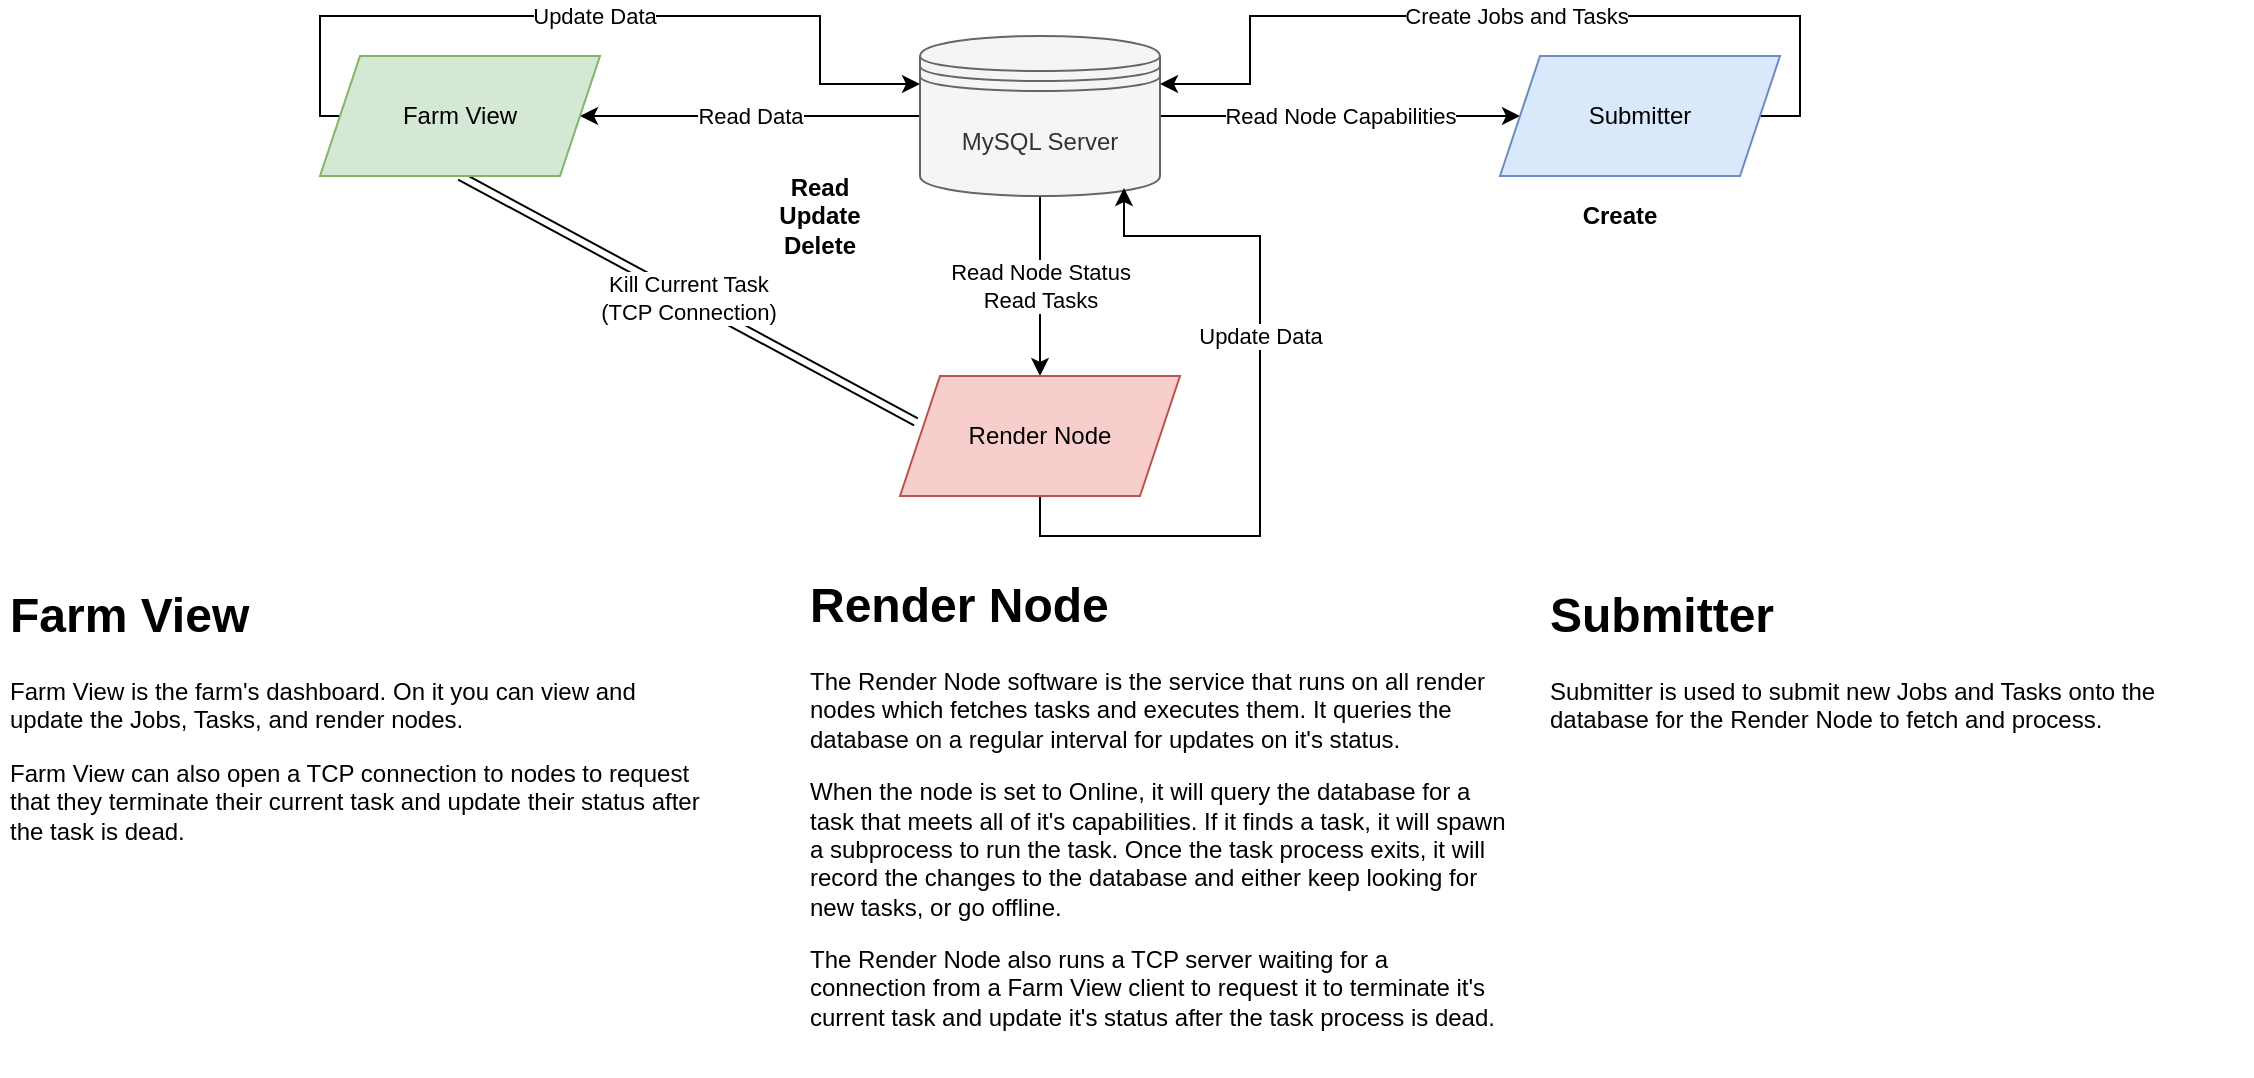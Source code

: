 <mxfile version="14.5.4" type="device"><diagram id="duhPsJV-FfXXnAo5BKJz" name="Page-1"><mxGraphModel dx="1822" dy="882" grid="1" gridSize="10" guides="1" tooltips="1" connect="1" arrows="1" fold="1" page="0" pageScale="1" pageWidth="850" pageHeight="1100" math="0" shadow="0"><root><mxCell id="0"/><mxCell id="1" parent="0"/><mxCell id="ksMSaCYNW0-TO7aeto92-17" value="Read Node Capabilities" style="edgeStyle=orthogonalEdgeStyle;rounded=0;orthogonalLoop=1;jettySize=auto;html=1;exitX=1;exitY=0.5;exitDx=0;exitDy=0;" parent="1" source="ksMSaCYNW0-TO7aeto92-1" target="ksMSaCYNW0-TO7aeto92-10" edge="1"><mxGeometry relative="1" as="geometry"/></mxCell><mxCell id="ksMSaCYNW0-TO7aeto92-21" value="Read Data" style="edgeStyle=orthogonalEdgeStyle;rounded=0;orthogonalLoop=1;jettySize=auto;html=1;exitX=0;exitY=0.5;exitDx=0;exitDy=0;" parent="1" source="ksMSaCYNW0-TO7aeto92-1" target="ksMSaCYNW0-TO7aeto92-2" edge="1"><mxGeometry relative="1" as="geometry"/></mxCell><mxCell id="ksMSaCYNW0-TO7aeto92-23" value="Read Node Status&lt;br&gt;Read Tasks" style="edgeStyle=orthogonalEdgeStyle;rounded=0;orthogonalLoop=1;jettySize=auto;html=1;exitX=0.5;exitY=1;exitDx=0;exitDy=0;entryX=0.5;entryY=0;entryDx=0;entryDy=0;" parent="1" source="ksMSaCYNW0-TO7aeto92-1" target="ksMSaCYNW0-TO7aeto92-5" edge="1"><mxGeometry relative="1" as="geometry"/></mxCell><mxCell id="ksMSaCYNW0-TO7aeto92-1" value="MySQL Server" style="shape=datastore;whiteSpace=wrap;html=1;fillColor=#f5f5f5;strokeColor=#666666;fontColor=#333333;" parent="1" vertex="1"><mxGeometry x="340" y="80" width="120" height="80" as="geometry"/></mxCell><mxCell id="ksMSaCYNW0-TO7aeto92-22" value="Update Data" style="edgeStyle=orthogonalEdgeStyle;rounded=0;orthogonalLoop=1;jettySize=auto;html=1;exitX=0;exitY=0.5;exitDx=0;exitDy=0;entryX=0;entryY=0.3;entryDx=0;entryDy=0;" parent="1" source="ksMSaCYNW0-TO7aeto92-2" target="ksMSaCYNW0-TO7aeto92-1" edge="1"><mxGeometry relative="1" as="geometry"><Array as="points"><mxPoint x="40" y="120"/><mxPoint x="40" y="70"/><mxPoint x="290" y="70"/><mxPoint x="290" y="104"/></Array></mxGeometry></mxCell><mxCell id="ksMSaCYNW0-TO7aeto92-25" value="Kill Current Task&lt;br&gt;(TCP Connection)" style="rounded=0;orthogonalLoop=1;jettySize=auto;html=1;exitX=0.5;exitY=1;exitDx=0;exitDy=0;entryX=0.057;entryY=0.383;entryDx=0;entryDy=0;entryPerimeter=0;shape=link;" parent="1" source="ksMSaCYNW0-TO7aeto92-2" target="ksMSaCYNW0-TO7aeto92-5" edge="1"><mxGeometry relative="1" as="geometry"/></mxCell><mxCell id="ksMSaCYNW0-TO7aeto92-2" value="Farm View" style="shape=parallelogram;perimeter=parallelogramPerimeter;whiteSpace=wrap;html=1;fixedSize=1;fillColor=#d5e8d4;strokeColor=#82b366;" parent="1" vertex="1"><mxGeometry x="40" y="90" width="140" height="60" as="geometry"/></mxCell><mxCell id="ksMSaCYNW0-TO7aeto92-24" value="Update Data" style="edgeStyle=orthogonalEdgeStyle;rounded=0;orthogonalLoop=1;jettySize=auto;html=1;exitX=0.5;exitY=1;exitDx=0;exitDy=0;entryX=0.85;entryY=0.95;entryDx=0;entryDy=0;entryPerimeter=0;" parent="1" source="ksMSaCYNW0-TO7aeto92-5" target="ksMSaCYNW0-TO7aeto92-1" edge="1"><mxGeometry x="0.237" relative="1" as="geometry"><mxPoint x="470" y="200" as="targetPoint"/><Array as="points"><mxPoint x="400" y="330"/><mxPoint x="510" y="330"/><mxPoint x="510" y="180"/><mxPoint x="442" y="180"/></Array><mxPoint as="offset"/></mxGeometry></mxCell><mxCell id="ksMSaCYNW0-TO7aeto92-5" value="Render Node" style="shape=parallelogram;perimeter=parallelogramPerimeter;whiteSpace=wrap;html=1;fixedSize=1;fillColor=#f8cecc;strokeColor=#b85450;" parent="1" vertex="1"><mxGeometry x="330" y="250" width="140" height="60" as="geometry"/></mxCell><mxCell id="ksMSaCYNW0-TO7aeto92-20" value="Create Jobs and Tasks" style="edgeStyle=orthogonalEdgeStyle;rounded=0;orthogonalLoop=1;jettySize=auto;html=1;exitX=1;exitY=0.5;exitDx=0;exitDy=0;entryX=1;entryY=0.3;entryDx=0;entryDy=0;" parent="1" source="ksMSaCYNW0-TO7aeto92-10" target="ksMSaCYNW0-TO7aeto92-1" edge="1"><mxGeometry relative="1" as="geometry"><Array as="points"><mxPoint x="780" y="120"/><mxPoint x="780" y="70"/><mxPoint x="505" y="70"/><mxPoint x="505" y="104"/></Array></mxGeometry></mxCell><mxCell id="ksMSaCYNW0-TO7aeto92-10" value="Submitter" style="shape=parallelogram;perimeter=parallelogramPerimeter;whiteSpace=wrap;html=1;fixedSize=1;fillColor=#dae8fc;strokeColor=#6c8ebf;" parent="1" vertex="1"><mxGeometry x="630" y="90" width="140" height="60" as="geometry"/></mxCell><mxCell id="ksMSaCYNW0-TO7aeto92-28" value="Create" style="text;html=1;strokeColor=none;fillColor=none;align=center;verticalAlign=middle;whiteSpace=wrap;rounded=0;fontStyle=1" parent="1" vertex="1"><mxGeometry x="670" y="160" width="40" height="20" as="geometry"/></mxCell><mxCell id="ksMSaCYNW0-TO7aeto92-33" value="&lt;h1&gt;Render Node&lt;/h1&gt;&lt;p&gt;The Render Node software is the service that runs on all render nodes which fetches tasks and executes them. It&lt;span&gt;&amp;nbsp;queries the database on a regular interval for updates on it's status.&lt;/span&gt;&lt;/p&gt;&lt;p&gt;&lt;span&gt;When the node is set to Online, it will query the database for a task that meets all of it's capabilities. If it finds a task, it will spawn a subprocess to run the task.&amp;nbsp;&lt;/span&gt;&lt;span&gt;Once the task process exits, it will record the changes to the database and either keep looking for new tasks, or go offline.&amp;nbsp;&lt;/span&gt;&lt;/p&gt;&lt;p&gt;The Render Node also runs a TCP server waiting for a connection from a Farm View client to request it to terminate it's current task and update it's status after the task process is dead.&lt;/p&gt;" style="text;html=1;strokeColor=none;fillColor=none;spacing=5;spacingTop=-20;whiteSpace=wrap;overflow=hidden;rounded=0;" parent="1" vertex="1"><mxGeometry x="280" y="345" width="356" height="255" as="geometry"/></mxCell><mxCell id="ksMSaCYNW0-TO7aeto92-35" value="&lt;h1&gt;&lt;span&gt;Farm View&lt;/span&gt;&lt;/h1&gt;&lt;p&gt;Farm View is the farm's dashboard. On it you can view and update the Jobs, Tasks, and render nodes.&amp;nbsp;&amp;nbsp;&lt;/p&gt;&lt;p&gt;Farm View can also open a TCP connection to nodes to request that they terminate their current task and update their status after the task is dead.&amp;nbsp;&lt;/p&gt;" style="text;html=1;strokeColor=none;fillColor=none;spacing=5;spacingTop=-20;whiteSpace=wrap;overflow=hidden;rounded=0;" parent="1" vertex="1"><mxGeometry x="-120" y="350" width="356" height="215" as="geometry"/></mxCell><mxCell id="ksMSaCYNW0-TO7aeto92-36" value="&lt;h1&gt;&lt;span&gt;Submitter&lt;/span&gt;&lt;/h1&gt;&lt;p&gt;Submitter is used to submit new Jobs and Tasks onto the database for the Render Node to fetch and process.&amp;nbsp;&lt;/p&gt;" style="text;html=1;strokeColor=none;fillColor=none;spacing=5;spacingTop=-20;whiteSpace=wrap;overflow=hidden;rounded=0;" parent="1" vertex="1"><mxGeometry x="650" y="350" width="356" height="215" as="geometry"/></mxCell><mxCell id="aQ8XMyE3_mADO9PLRcs1-1" value="Read&lt;br&gt;Update&lt;br&gt;Delete" style="text;html=1;strokeColor=none;fillColor=none;align=center;verticalAlign=middle;whiteSpace=wrap;rounded=0;fontStyle=1" vertex="1" parent="1"><mxGeometry x="260" y="140" width="60" height="60" as="geometry"/></mxCell></root></mxGraphModel></diagram></mxfile>
